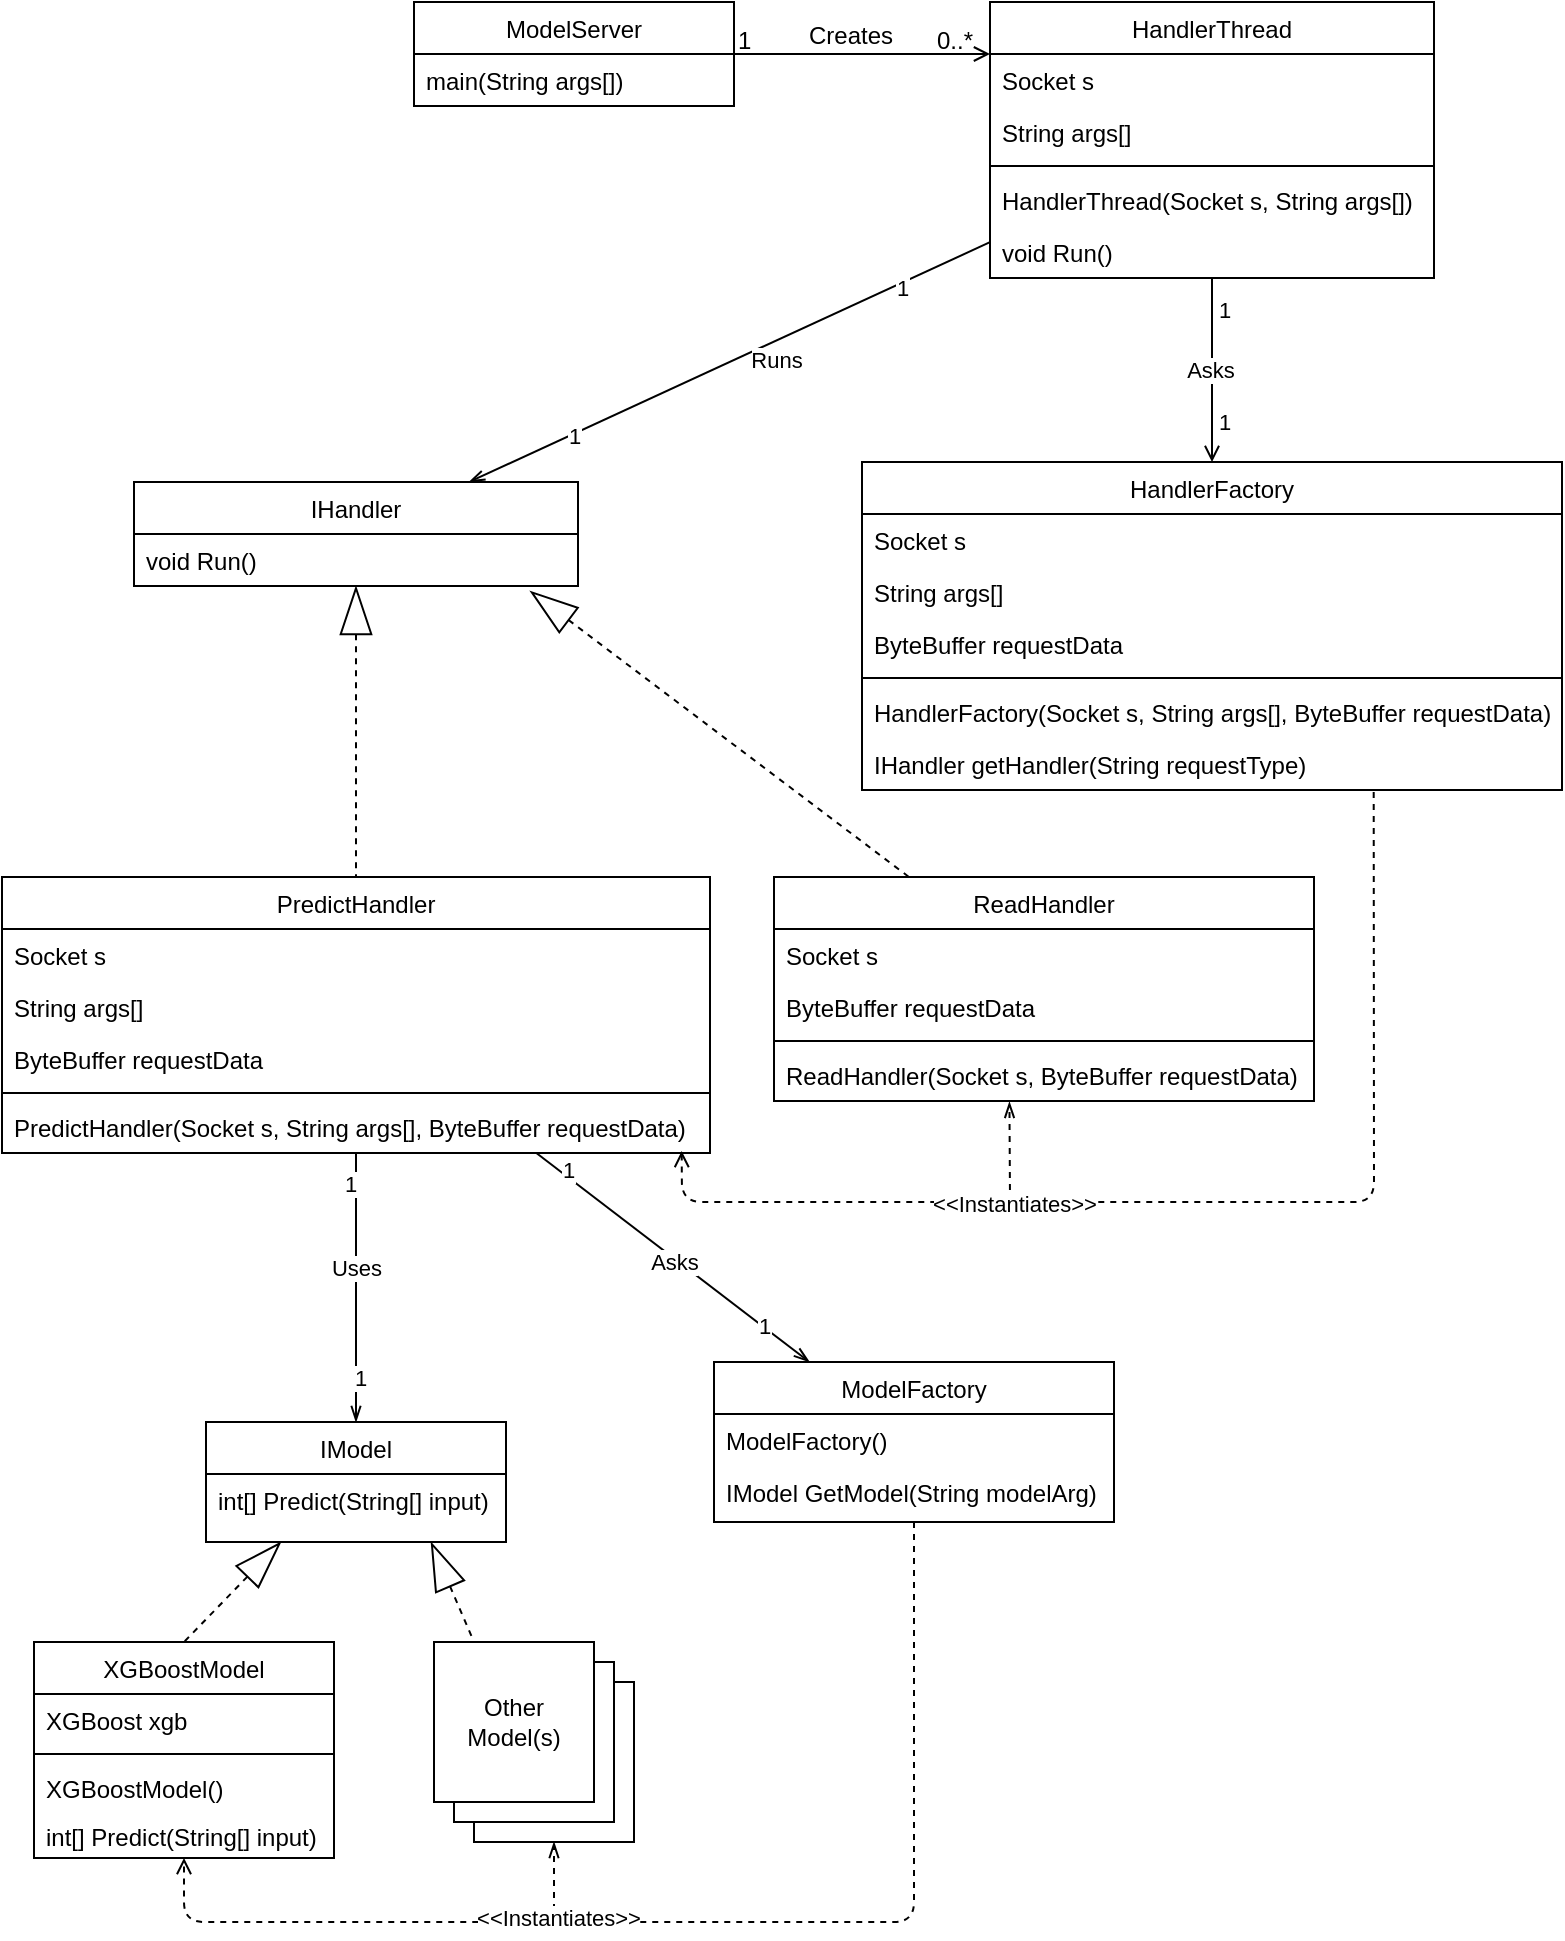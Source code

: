 <mxfile version="13.8.0" type="device"><diagram id="C5RBs43oDa-KdzZeNtuy" name="Page-1"><mxGraphModel dx="1426" dy="827" grid="1" gridSize="10" guides="1" tooltips="1" connect="1" arrows="1" fold="1" page="1" pageScale="1" pageWidth="827" pageHeight="1169" math="0" shadow="0"><root><mxCell id="WIyWlLk6GJQsqaUBKTNV-0"/><mxCell id="WIyWlLk6GJQsqaUBKTNV-1" parent="WIyWlLk6GJQsqaUBKTNV-0"/><mxCell id="XR9R1T-hTt49gMFnFEcB-83" value="" style="endArrow=openThin;html=1;entryX=0.5;entryY=1;entryDx=0;entryDy=0;endFill=0;dashed=1;" parent="WIyWlLk6GJQsqaUBKTNV-1" target="XR9R1T-hTt49gMFnFEcB-80" edge="1"><mxGeometry width="50" height="50" relative="1" as="geometry"><mxPoint x="299" y="1000" as="sourcePoint"/><mxPoint x="349" y="1077.88" as="targetPoint"/></mxGeometry></mxCell><mxCell id="XR9R1T-hTt49gMFnFEcB-42" value="" style="endArrow=openThin;html=1;endFill=0;dashed=1;entryX=0.436;entryY=1.248;entryDx=0;entryDy=0;entryPerimeter=0;" parent="WIyWlLk6GJQsqaUBKTNV-1" edge="1"><mxGeometry width="50" height="50" relative="1" as="geometry"><mxPoint x="527" y="640" as="sourcePoint"/><mxPoint x="526.72" y="589.948" as="targetPoint"/></mxGeometry></mxCell><mxCell id="AaBnezJya_hCrgcQEHzp-1" value="HandlerFactory" style="swimlane;fontStyle=0;align=center;verticalAlign=top;childLayout=stackLayout;horizontal=1;startSize=26;horizontalStack=0;resizeParent=1;resizeLast=0;collapsible=1;marginBottom=0;rounded=0;shadow=0;strokeWidth=1;" vertex="1" parent="WIyWlLk6GJQsqaUBKTNV-1"><mxGeometry x="453" y="270" width="350" height="164" as="geometry"><mxRectangle x="550" y="140" width="160" height="26" as="alternateBounds"/></mxGeometry></mxCell><mxCell id="AaBnezJya_hCrgcQEHzp-6" value="Socket s" style="text;align=left;verticalAlign=top;spacingLeft=4;spacingRight=4;overflow=hidden;rotatable=0;points=[[0,0.5],[1,0.5]];portConstraint=eastwest;rounded=0;shadow=0;html=0;" vertex="1" parent="AaBnezJya_hCrgcQEHzp-1"><mxGeometry y="26" width="350" height="26" as="geometry"/></mxCell><mxCell id="AaBnezJya_hCrgcQEHzp-2" value="String args[]" style="text;align=left;verticalAlign=top;spacingLeft=4;spacingRight=4;overflow=hidden;rotatable=0;points=[[0,0.5],[1,0.5]];portConstraint=eastwest;rounded=0;shadow=0;html=0;" vertex="1" parent="AaBnezJya_hCrgcQEHzp-1"><mxGeometry y="52" width="350" height="26" as="geometry"/></mxCell><mxCell id="AaBnezJya_hCrgcQEHzp-3" value="ByteBuffer requestData" style="text;align=left;verticalAlign=top;spacingLeft=4;spacingRight=4;overflow=hidden;rotatable=0;points=[[0,0.5],[1,0.5]];portConstraint=eastwest;rounded=0;shadow=0;html=0;" vertex="1" parent="AaBnezJya_hCrgcQEHzp-1"><mxGeometry y="78" width="350" height="26" as="geometry"/></mxCell><mxCell id="AaBnezJya_hCrgcQEHzp-4" value="" style="line;html=1;strokeWidth=1;align=left;verticalAlign=middle;spacingTop=-1;spacingLeft=3;spacingRight=3;rotatable=0;labelPosition=right;points=[];portConstraint=eastwest;" vertex="1" parent="AaBnezJya_hCrgcQEHzp-1"><mxGeometry y="104" width="350" height="8" as="geometry"/></mxCell><mxCell id="AaBnezJya_hCrgcQEHzp-7" value="HandlerFactory(Socket s, String args[], ByteBuffer requestData)" style="text;align=left;verticalAlign=top;spacingLeft=4;spacingRight=4;overflow=hidden;rotatable=0;points=[[0,0.5],[1,0.5]];portConstraint=eastwest;" vertex="1" parent="AaBnezJya_hCrgcQEHzp-1"><mxGeometry y="112" width="350" height="26" as="geometry"/></mxCell><mxCell id="AaBnezJya_hCrgcQEHzp-5" value="IHandler getHandler(String requestType)" style="text;align=left;verticalAlign=top;spacingLeft=4;spacingRight=4;overflow=hidden;rotatable=0;points=[[0,0.5],[1,0.5]];portConstraint=eastwest;" vertex="1" parent="AaBnezJya_hCrgcQEHzp-1"><mxGeometry y="138" width="350" height="26" as="geometry"/></mxCell><mxCell id="zkfFHV4jXpPFQw0GAbJ--0" value="ModelServer" style="swimlane;fontStyle=0;align=center;verticalAlign=top;childLayout=stackLayout;horizontal=1;startSize=26;horizontalStack=0;resizeParent=1;resizeLast=0;collapsible=1;marginBottom=0;rounded=0;shadow=0;strokeWidth=1;" parent="WIyWlLk6GJQsqaUBKTNV-1" vertex="1"><mxGeometry x="229" y="40" width="160" height="52" as="geometry"><mxRectangle x="230" y="140" width="160" height="26" as="alternateBounds"/></mxGeometry></mxCell><mxCell id="zkfFHV4jXpPFQw0GAbJ--5" value="main(String args[])" style="text;align=left;verticalAlign=top;spacingLeft=4;spacingRight=4;overflow=hidden;rotatable=0;points=[[0,0.5],[1,0.5]];portConstraint=eastwest;" parent="zkfFHV4jXpPFQw0GAbJ--0" vertex="1"><mxGeometry y="26" width="160" height="26" as="geometry"/></mxCell><mxCell id="zkfFHV4jXpPFQw0GAbJ--17" value="HandlerThread" style="swimlane;fontStyle=0;align=center;verticalAlign=top;childLayout=stackLayout;horizontal=1;startSize=26;horizontalStack=0;resizeParent=1;resizeLast=0;collapsible=1;marginBottom=0;rounded=0;shadow=0;strokeWidth=1;" parent="WIyWlLk6GJQsqaUBKTNV-1" vertex="1"><mxGeometry x="517" y="40" width="222" height="138" as="geometry"><mxRectangle x="550" y="140" width="160" height="26" as="alternateBounds"/></mxGeometry></mxCell><mxCell id="AaBnezJya_hCrgcQEHzp-0" value="Socket s" style="text;align=left;verticalAlign=top;spacingLeft=4;spacingRight=4;overflow=hidden;rotatable=0;points=[[0,0.5],[1,0.5]];portConstraint=eastwest;rounded=0;shadow=0;html=0;" vertex="1" parent="zkfFHV4jXpPFQw0GAbJ--17"><mxGeometry y="26" width="222" height="26" as="geometry"/></mxCell><mxCell id="zkfFHV4jXpPFQw0GAbJ--19" value="String args[]" style="text;align=left;verticalAlign=top;spacingLeft=4;spacingRight=4;overflow=hidden;rotatable=0;points=[[0,0.5],[1,0.5]];portConstraint=eastwest;rounded=0;shadow=0;html=0;" parent="zkfFHV4jXpPFQw0GAbJ--17" vertex="1"><mxGeometry y="52" width="222" height="26" as="geometry"/></mxCell><mxCell id="zkfFHV4jXpPFQw0GAbJ--23" value="" style="line;html=1;strokeWidth=1;align=left;verticalAlign=middle;spacingTop=-1;spacingLeft=3;spacingRight=3;rotatable=0;labelPosition=right;points=[];portConstraint=eastwest;" parent="zkfFHV4jXpPFQw0GAbJ--17" vertex="1"><mxGeometry y="78" width="222" height="8" as="geometry"/></mxCell><mxCell id="zkfFHV4jXpPFQw0GAbJ--25" value="HandlerThread(Socket s, String args[])" style="text;align=left;verticalAlign=top;spacingLeft=4;spacingRight=4;overflow=hidden;rotatable=0;points=[[0,0.5],[1,0.5]];portConstraint=eastwest;" parent="zkfFHV4jXpPFQw0GAbJ--17" vertex="1"><mxGeometry y="86" width="222" height="26" as="geometry"/></mxCell><mxCell id="XR9R1T-hTt49gMFnFEcB-1" value="void Run()" style="text;align=left;verticalAlign=top;spacingLeft=4;spacingRight=4;overflow=hidden;rotatable=0;points=[[0,0.5],[1,0.5]];portConstraint=eastwest;" parent="zkfFHV4jXpPFQw0GAbJ--17" vertex="1"><mxGeometry y="112" width="222" height="26" as="geometry"/></mxCell><mxCell id="XR9R1T-hTt49gMFnFEcB-12" value="IHandler" style="swimlane;fontStyle=0;align=center;verticalAlign=top;childLayout=stackLayout;horizontal=1;startSize=26;horizontalStack=0;resizeParent=1;resizeLast=0;collapsible=1;marginBottom=0;rounded=0;shadow=0;strokeWidth=1;" parent="WIyWlLk6GJQsqaUBKTNV-1" vertex="1"><mxGeometry x="89" y="280" width="222" height="52" as="geometry"><mxRectangle x="550" y="140" width="160" height="26" as="alternateBounds"/></mxGeometry></mxCell><mxCell id="XR9R1T-hTt49gMFnFEcB-17" value="void Run()" style="text;align=left;verticalAlign=top;spacingLeft=4;spacingRight=4;overflow=hidden;rotatable=0;points=[[0,0.5],[1,0.5]];portConstraint=eastwest;" parent="XR9R1T-hTt49gMFnFEcB-12" vertex="1"><mxGeometry y="26" width="222" height="26" as="geometry"/></mxCell><mxCell id="XR9R1T-hTt49gMFnFEcB-21" value="PredictHandler" style="swimlane;fontStyle=0;align=center;verticalAlign=top;childLayout=stackLayout;horizontal=1;startSize=26;horizontalStack=0;resizeParent=1;resizeLast=0;collapsible=1;marginBottom=0;rounded=0;shadow=0;strokeWidth=1;" parent="WIyWlLk6GJQsqaUBKTNV-1" vertex="1"><mxGeometry x="23" y="477.5" width="354" height="138" as="geometry"><mxRectangle x="550" y="140" width="160" height="26" as="alternateBounds"/></mxGeometry></mxCell><mxCell id="AaBnezJya_hCrgcQEHzp-8" value="Socket s" style="text;align=left;verticalAlign=top;spacingLeft=4;spacingRight=4;overflow=hidden;rotatable=0;points=[[0,0.5],[1,0.5]];portConstraint=eastwest;rounded=0;shadow=0;html=0;" vertex="1" parent="XR9R1T-hTt49gMFnFEcB-21"><mxGeometry y="26" width="354" height="26" as="geometry"/></mxCell><mxCell id="AaBnezJya_hCrgcQEHzp-9" value="String args[]" style="text;align=left;verticalAlign=top;spacingLeft=4;spacingRight=4;overflow=hidden;rotatable=0;points=[[0,0.5],[1,0.5]];portConstraint=eastwest;rounded=0;shadow=0;html=0;" vertex="1" parent="XR9R1T-hTt49gMFnFEcB-21"><mxGeometry y="52" width="354" height="26" as="geometry"/></mxCell><mxCell id="XR9R1T-hTt49gMFnFEcB-22" value="ByteBuffer requestData" style="text;align=left;verticalAlign=top;spacingLeft=4;spacingRight=4;overflow=hidden;rotatable=0;points=[[0,0.5],[1,0.5]];portConstraint=eastwest;rounded=0;shadow=0;html=0;" parent="XR9R1T-hTt49gMFnFEcB-21" vertex="1"><mxGeometry y="78" width="354" height="26" as="geometry"/></mxCell><mxCell id="XR9R1T-hTt49gMFnFEcB-24" value="" style="line;html=1;strokeWidth=1;align=left;verticalAlign=middle;spacingTop=-1;spacingLeft=3;spacingRight=3;rotatable=0;labelPosition=right;points=[];portConstraint=eastwest;" parent="XR9R1T-hTt49gMFnFEcB-21" vertex="1"><mxGeometry y="104" width="354" height="8" as="geometry"/></mxCell><mxCell id="XR9R1T-hTt49gMFnFEcB-27" value="PredictHandler(Socket s, String args[], ByteBuffer requestData)" style="text;align=left;verticalAlign=top;spacingLeft=4;spacingRight=4;overflow=hidden;rotatable=0;points=[[0,0.5],[1,0.5]];portConstraint=eastwest;" parent="XR9R1T-hTt49gMFnFEcB-21" vertex="1"><mxGeometry y="112" width="354" height="26" as="geometry"/></mxCell><mxCell id="AaBnezJya_hCrgcQEHzp-10" value="ReadHandler" style="swimlane;fontStyle=0;align=center;verticalAlign=top;childLayout=stackLayout;horizontal=1;startSize=26;horizontalStack=0;resizeParent=1;resizeLast=0;collapsible=1;marginBottom=0;rounded=0;shadow=0;strokeWidth=1;" vertex="1" parent="WIyWlLk6GJQsqaUBKTNV-1"><mxGeometry x="409" y="477.5" width="270" height="112" as="geometry"><mxRectangle x="550" y="140" width="160" height="26" as="alternateBounds"/></mxGeometry></mxCell><mxCell id="AaBnezJya_hCrgcQEHzp-11" value="Socket s" style="text;align=left;verticalAlign=top;spacingLeft=4;spacingRight=4;overflow=hidden;rotatable=0;points=[[0,0.5],[1,0.5]];portConstraint=eastwest;rounded=0;shadow=0;html=0;" vertex="1" parent="AaBnezJya_hCrgcQEHzp-10"><mxGeometry y="26" width="270" height="26" as="geometry"/></mxCell><mxCell id="AaBnezJya_hCrgcQEHzp-13" value="ByteBuffer requestData" style="text;align=left;verticalAlign=top;spacingLeft=4;spacingRight=4;overflow=hidden;rotatable=0;points=[[0,0.5],[1,0.5]];portConstraint=eastwest;rounded=0;shadow=0;html=0;" vertex="1" parent="AaBnezJya_hCrgcQEHzp-10"><mxGeometry y="52" width="270" height="26" as="geometry"/></mxCell><mxCell id="AaBnezJya_hCrgcQEHzp-14" value="" style="line;html=1;strokeWidth=1;align=left;verticalAlign=middle;spacingTop=-1;spacingLeft=3;spacingRight=3;rotatable=0;labelPosition=right;points=[];portConstraint=eastwest;" vertex="1" parent="AaBnezJya_hCrgcQEHzp-10"><mxGeometry y="78" width="270" height="8" as="geometry"/></mxCell><mxCell id="AaBnezJya_hCrgcQEHzp-15" value="ReadHandler(Socket s, ByteBuffer requestData)" style="text;align=left;verticalAlign=top;spacingLeft=4;spacingRight=4;overflow=hidden;rotatable=0;points=[[0,0.5],[1,0.5]];portConstraint=eastwest;" vertex="1" parent="AaBnezJya_hCrgcQEHzp-10"><mxGeometry y="86" width="270" height="26" as="geometry"/></mxCell><mxCell id="XR9R1T-hTt49gMFnFEcB-52" value="IModel" style="swimlane;fontStyle=0;align=center;verticalAlign=top;childLayout=stackLayout;horizontal=1;startSize=26;horizontalStack=0;resizeParent=1;resizeLast=0;collapsible=1;marginBottom=0;rounded=0;shadow=0;strokeWidth=1;" parent="WIyWlLk6GJQsqaUBKTNV-1" vertex="1"><mxGeometry x="125" y="750" width="150" height="60" as="geometry"><mxRectangle x="550" y="140" width="160" height="26" as="alternateBounds"/></mxGeometry></mxCell><mxCell id="XR9R1T-hTt49gMFnFEcB-56" value="int[] Predict(String[] input)" style="text;align=left;verticalAlign=top;spacingLeft=4;spacingRight=4;overflow=hidden;rotatable=0;points=[[0,0.5],[1,0.5]];portConstraint=eastwest;" parent="XR9R1T-hTt49gMFnFEcB-52" vertex="1"><mxGeometry y="26" width="150" height="24" as="geometry"/></mxCell><mxCell id="XR9R1T-hTt49gMFnFEcB-43" value="ModelFactory" style="swimlane;fontStyle=0;align=center;verticalAlign=top;childLayout=stackLayout;horizontal=1;startSize=26;horizontalStack=0;resizeParent=1;resizeLast=0;collapsible=1;marginBottom=0;rounded=0;shadow=0;strokeWidth=1;" parent="WIyWlLk6GJQsqaUBKTNV-1" vertex="1"><mxGeometry x="379" y="720" width="200" height="80" as="geometry"><mxRectangle x="550" y="140" width="160" height="26" as="alternateBounds"/></mxGeometry></mxCell><mxCell id="XR9R1T-hTt49gMFnFEcB-46" value="ModelFactory()" style="text;align=left;verticalAlign=top;spacingLeft=4;spacingRight=4;overflow=hidden;rotatable=0;points=[[0,0.5],[1,0.5]];portConstraint=eastwest;" parent="XR9R1T-hTt49gMFnFEcB-43" vertex="1"><mxGeometry y="26" width="200" height="26" as="geometry"/></mxCell><mxCell id="XR9R1T-hTt49gMFnFEcB-47" value="IModel GetModel(String modelArg)" style="text;align=left;verticalAlign=top;spacingLeft=4;spacingRight=4;overflow=hidden;rotatable=0;points=[[0,0.5],[1,0.5]];portConstraint=eastwest;" parent="XR9R1T-hTt49gMFnFEcB-43" vertex="1"><mxGeometry y="52" width="200" height="24" as="geometry"/></mxCell><mxCell id="XR9R1T-hTt49gMFnFEcB-62" value="XGBoostModel" style="swimlane;fontStyle=0;align=center;verticalAlign=top;childLayout=stackLayout;horizontal=1;startSize=26;horizontalStack=0;resizeParent=1;resizeLast=0;collapsible=1;marginBottom=0;rounded=0;shadow=0;strokeWidth=1;" parent="WIyWlLk6GJQsqaUBKTNV-1" vertex="1"><mxGeometry x="39" y="860" width="150" height="108" as="geometry"><mxRectangle x="550" y="140" width="160" height="26" as="alternateBounds"/></mxGeometry></mxCell><mxCell id="XR9R1T-hTt49gMFnFEcB-63" value="XGBoost xgb" style="text;align=left;verticalAlign=top;spacingLeft=4;spacingRight=4;overflow=hidden;rotatable=0;points=[[0,0.5],[1,0.5]];portConstraint=eastwest;rounded=0;shadow=0;html=0;" parent="XR9R1T-hTt49gMFnFEcB-62" vertex="1"><mxGeometry y="26" width="150" height="26" as="geometry"/></mxCell><mxCell id="XR9R1T-hTt49gMFnFEcB-64" value="" style="line;html=1;strokeWidth=1;align=left;verticalAlign=middle;spacingTop=-1;spacingLeft=3;spacingRight=3;rotatable=0;labelPosition=right;points=[];portConstraint=eastwest;" parent="XR9R1T-hTt49gMFnFEcB-62" vertex="1"><mxGeometry y="52" width="150" height="8" as="geometry"/></mxCell><mxCell id="AaBnezJya_hCrgcQEHzp-16" value="XGBoostModel()" style="text;align=left;verticalAlign=top;spacingLeft=4;spacingRight=4;overflow=hidden;rotatable=0;points=[[0,0.5],[1,0.5]];portConstraint=eastwest;" vertex="1" parent="XR9R1T-hTt49gMFnFEcB-62"><mxGeometry y="60" width="150" height="24" as="geometry"/></mxCell><mxCell id="XR9R1T-hTt49gMFnFEcB-66" value="int[] Predict(String[] input)" style="text;align=left;verticalAlign=top;spacingLeft=4;spacingRight=4;overflow=hidden;rotatable=0;points=[[0,0.5],[1,0.5]];portConstraint=eastwest;" parent="XR9R1T-hTt49gMFnFEcB-62" vertex="1"><mxGeometry y="84" width="150" height="24" as="geometry"/></mxCell><mxCell id="XR9R1T-hTt49gMFnFEcB-80" value="" style="whiteSpace=wrap;html=1;aspect=fixed;fillColor=#FFFFFF;" parent="WIyWlLk6GJQsqaUBKTNV-1" vertex="1"><mxGeometry x="259" y="880.0" width="80" height="80" as="geometry"/></mxCell><mxCell id="XR9R1T-hTt49gMFnFEcB-79" value="" style="whiteSpace=wrap;html=1;aspect=fixed;fillColor=#FFFFFF;" parent="WIyWlLk6GJQsqaUBKTNV-1" vertex="1"><mxGeometry x="249" y="870.0" width="80" height="80" as="geometry"/></mxCell><mxCell id="XR9R1T-hTt49gMFnFEcB-11" value="" style="rounded=0;orthogonalLoop=1;jettySize=auto;html=1;endArrow=open;endFill=0;entryX=0.5;entryY=0;entryDx=0;entryDy=0;" parent="WIyWlLk6GJQsqaUBKTNV-1" source="zkfFHV4jXpPFQw0GAbJ--17" target="AaBnezJya_hCrgcQEHzp-1" edge="1"><mxGeometry relative="1" as="geometry"><mxPoint x="689.592" y="280" as="targetPoint"/></mxGeometry></mxCell><mxCell id="XR9R1T-hTt49gMFnFEcB-30" value="1" style="edgeLabel;html=1;align=center;verticalAlign=middle;resizable=0;points=[];" parent="XR9R1T-hTt49gMFnFEcB-11" vertex="1" connectable="0"><mxGeometry x="-0.661" relative="1" as="geometry"><mxPoint x="6" as="offset"/></mxGeometry></mxCell><mxCell id="XR9R1T-hTt49gMFnFEcB-31" value="1" style="edgeLabel;html=1;align=center;verticalAlign=middle;resizable=0;points=[];" parent="XR9R1T-hTt49gMFnFEcB-11" vertex="1" connectable="0"><mxGeometry x="0.559" relative="1" as="geometry"><mxPoint x="6" as="offset"/></mxGeometry></mxCell><mxCell id="XR9R1T-hTt49gMFnFEcB-33" value="Asks" style="edgeLabel;html=1;align=center;verticalAlign=middle;resizable=0;points=[];" parent="XR9R1T-hTt49gMFnFEcB-11" vertex="1" connectable="0"><mxGeometry x="-0.246" y="-4" relative="1" as="geometry"><mxPoint x="2.81" y="10.86" as="offset"/></mxGeometry></mxCell><mxCell id="XR9R1T-hTt49gMFnFEcB-18" value="" style="edgeStyle=none;rounded=0;orthogonalLoop=1;jettySize=auto;html=1;endArrow=openThin;endFill=0;" parent="WIyWlLk6GJQsqaUBKTNV-1" source="zkfFHV4jXpPFQw0GAbJ--17" target="XR9R1T-hTt49gMFnFEcB-12" edge="1"><mxGeometry relative="1" as="geometry"/></mxCell><mxCell id="XR9R1T-hTt49gMFnFEcB-28" value="1" style="edgeLabel;html=1;align=center;verticalAlign=middle;resizable=0;points=[];" parent="XR9R1T-hTt49gMFnFEcB-18" vertex="1" connectable="0"><mxGeometry x="-0.653" y="2" relative="1" as="geometry"><mxPoint as="offset"/></mxGeometry></mxCell><mxCell id="XR9R1T-hTt49gMFnFEcB-29" value="1" style="edgeLabel;html=1;align=center;verticalAlign=middle;resizable=0;points=[];" parent="XR9R1T-hTt49gMFnFEcB-18" vertex="1" connectable="0"><mxGeometry x="0.599" y="1" relative="1" as="geometry"><mxPoint as="offset"/></mxGeometry></mxCell><mxCell id="XR9R1T-hTt49gMFnFEcB-32" value="Runs" style="edgeLabel;html=1;align=center;verticalAlign=middle;resizable=0;points=[];" parent="XR9R1T-hTt49gMFnFEcB-18" vertex="1" connectable="0"><mxGeometry x="-0.205" y="2" relative="1" as="geometry"><mxPoint x="-4.54" y="8.89" as="offset"/></mxGeometry></mxCell><mxCell id="zkfFHV4jXpPFQw0GAbJ--26" value="" style="endArrow=open;shadow=0;strokeWidth=1;rounded=0;endFill=1;edgeStyle=elbowEdgeStyle;elbow=vertical;" parent="WIyWlLk6GJQsqaUBKTNV-1" source="zkfFHV4jXpPFQw0GAbJ--0" target="zkfFHV4jXpPFQw0GAbJ--17" edge="1"><mxGeometry x="0.5" y="41" relative="1" as="geometry"><mxPoint x="389" y="112" as="sourcePoint"/><mxPoint x="549" y="112" as="targetPoint"/><mxPoint x="-40" y="32" as="offset"/></mxGeometry></mxCell><mxCell id="zkfFHV4jXpPFQw0GAbJ--27" value="1" style="resizable=0;align=left;verticalAlign=bottom;labelBackgroundColor=none;fontSize=12;" parent="zkfFHV4jXpPFQw0GAbJ--26" connectable="0" vertex="1"><mxGeometry x="-1" relative="1" as="geometry"><mxPoint y="2" as="offset"/></mxGeometry></mxCell><mxCell id="zkfFHV4jXpPFQw0GAbJ--28" value="0..*" style="resizable=0;align=right;verticalAlign=bottom;labelBackgroundColor=none;fontSize=12;" parent="zkfFHV4jXpPFQw0GAbJ--26" connectable="0" vertex="1"><mxGeometry x="1" relative="1" as="geometry"><mxPoint x="-7" y="2" as="offset"/></mxGeometry></mxCell><mxCell id="zkfFHV4jXpPFQw0GAbJ--29" value="Creates" style="text;html=1;resizable=0;points=[];;align=center;verticalAlign=middle;labelBackgroundColor=none;rounded=0;shadow=0;strokeWidth=1;fontSize=12;" parent="zkfFHV4jXpPFQw0GAbJ--26" vertex="1" connectable="0"><mxGeometry x="0.5" y="49" relative="1" as="geometry"><mxPoint x="-38" y="40" as="offset"/></mxGeometry></mxCell><mxCell id="XR9R1T-hTt49gMFnFEcB-26" value="" style="edgeStyle=none;rounded=0;orthogonalLoop=1;jettySize=auto;html=1;endArrow=none;endFill=0;startArrow=blockThin;startFill=0;endSize=14;startSize=22;dashed=1;" parent="WIyWlLk6GJQsqaUBKTNV-1" source="XR9R1T-hTt49gMFnFEcB-12" target="XR9R1T-hTt49gMFnFEcB-21" edge="1"><mxGeometry relative="1" as="geometry"/></mxCell><mxCell id="XR9R1T-hTt49gMFnFEcB-39" value="" style="edgeStyle=none;rounded=0;orthogonalLoop=1;jettySize=auto;html=1;dashed=1;startArrow=blockThin;startFill=0;startSize=22;endArrow=none;endFill=0;endSize=14;exitX=0.892;exitY=1.096;exitDx=0;exitDy=0;exitPerimeter=0;entryX=0.25;entryY=0;entryDx=0;entryDy=0;" parent="WIyWlLk6GJQsqaUBKTNV-1" source="XR9R1T-hTt49gMFnFEcB-17" target="AaBnezJya_hCrgcQEHzp-10" edge="1"><mxGeometry relative="1" as="geometry"><Array as="points"/><mxPoint x="492.372" y="477" as="targetPoint"/></mxGeometry></mxCell><mxCell id="XR9R1T-hTt49gMFnFEcB-48" value="" style="edgeStyle=none;rounded=0;orthogonalLoop=1;jettySize=auto;html=1;startArrow=none;startFill=0;startSize=6;endArrow=openThin;endFill=0;endSize=6;" parent="WIyWlLk6GJQsqaUBKTNV-1" source="XR9R1T-hTt49gMFnFEcB-21" target="XR9R1T-hTt49gMFnFEcB-43" edge="1"><mxGeometry relative="1" as="geometry"/></mxCell><mxCell id="XR9R1T-hTt49gMFnFEcB-49" value="1" style="edgeLabel;html=1;align=center;verticalAlign=middle;resizable=0;points=[];" parent="XR9R1T-hTt49gMFnFEcB-48" vertex="1" connectable="0"><mxGeometry x="-0.8" y="3" relative="1" as="geometry"><mxPoint as="offset"/></mxGeometry></mxCell><mxCell id="XR9R1T-hTt49gMFnFEcB-50" value="1" style="edgeLabel;html=1;align=center;verticalAlign=middle;resizable=0;points=[];" parent="XR9R1T-hTt49gMFnFEcB-48" vertex="1" connectable="0"><mxGeometry x="0.668" y="1" relative="1" as="geometry"><mxPoint x="-1" as="offset"/></mxGeometry></mxCell><mxCell id="XR9R1T-hTt49gMFnFEcB-51" value="Asks" style="edgeLabel;html=1;align=center;verticalAlign=middle;resizable=0;points=[];" parent="XR9R1T-hTt49gMFnFEcB-48" vertex="1" connectable="0"><mxGeometry x="-0.133" y="1" relative="1" as="geometry"><mxPoint x="8.93" y="10.02" as="offset"/></mxGeometry></mxCell><mxCell id="XR9R1T-hTt49gMFnFEcB-57" value="" style="edgeStyle=none;rounded=0;orthogonalLoop=1;jettySize=auto;html=1;startArrow=none;startFill=0;startSize=6;endArrow=openThin;endFill=0;endSize=6;" parent="WIyWlLk6GJQsqaUBKTNV-1" source="XR9R1T-hTt49gMFnFEcB-21" target="XR9R1T-hTt49gMFnFEcB-52" edge="1"><mxGeometry relative="1" as="geometry"/></mxCell><mxCell id="XR9R1T-hTt49gMFnFEcB-67" value="1" style="edgeLabel;html=1;align=center;verticalAlign=middle;resizable=0;points=[];" parent="XR9R1T-hTt49gMFnFEcB-57" vertex="1" connectable="0"><mxGeometry x="-0.778" y="-3" relative="1" as="geometry"><mxPoint as="offset"/></mxGeometry></mxCell><mxCell id="XR9R1T-hTt49gMFnFEcB-68" value="1" style="edgeLabel;html=1;align=center;verticalAlign=middle;resizable=0;points=[];" parent="XR9R1T-hTt49gMFnFEcB-57" vertex="1" connectable="0"><mxGeometry x="0.675" y="2" relative="1" as="geometry"><mxPoint as="offset"/></mxGeometry></mxCell><mxCell id="XR9R1T-hTt49gMFnFEcB-69" value="Uses" style="edgeLabel;html=1;align=center;verticalAlign=middle;resizable=0;points=[];" parent="XR9R1T-hTt49gMFnFEcB-57" vertex="1" connectable="0"><mxGeometry x="-0.142" relative="1" as="geometry"><mxPoint as="offset"/></mxGeometry></mxCell><mxCell id="XR9R1T-hTt49gMFnFEcB-40" value="" style="endArrow=open;html=1;endFill=0;dashed=1;exitX=0.731;exitY=1.038;exitDx=0;exitDy=0;exitPerimeter=0;entryX=0.96;entryY=0.962;entryDx=0;entryDy=0;entryPerimeter=0;" parent="WIyWlLk6GJQsqaUBKTNV-1" source="AaBnezJya_hCrgcQEHzp-5" target="XR9R1T-hTt49gMFnFEcB-27" edge="1"><mxGeometry width="50" height="50" relative="1" as="geometry"><mxPoint x="729" y="450" as="sourcePoint"/><mxPoint x="363" y="620" as="targetPoint"/><Array as="points"><mxPoint x="709" y="640"/><mxPoint x="363" y="640"/></Array></mxGeometry></mxCell><mxCell id="XR9R1T-hTt49gMFnFEcB-41" value="&amp;lt;&amp;lt;Instantiates&amp;gt;&amp;gt;" style="edgeLabel;html=1;align=center;verticalAlign=middle;resizable=0;points=[];" parent="XR9R1T-hTt49gMFnFEcB-40" vertex="1" connectable="0"><mxGeometry x="-0.562" relative="1" as="geometry"><mxPoint x="-179.94" y="79.01" as="offset"/></mxGeometry></mxCell><mxCell id="XR9R1T-hTt49gMFnFEcB-61" value="" style="edgeStyle=none;rounded=0;orthogonalLoop=1;jettySize=auto;html=1;endArrow=none;endFill=0;startArrow=blockThin;startFill=0;endSize=14;startSize=22;dashed=1;entryX=0.5;entryY=0;entryDx=0;entryDy=0;exitX=0.25;exitY=1;exitDx=0;exitDy=0;" parent="WIyWlLk6GJQsqaUBKTNV-1" source="XR9R1T-hTt49gMFnFEcB-52" edge="1" target="XR9R1T-hTt49gMFnFEcB-62"><mxGeometry relative="1" as="geometry"><mxPoint x="352.433" y="877.88" as="sourcePoint"/><mxPoint x="104.0" y="937.88" as="targetPoint"/></mxGeometry></mxCell><mxCell id="XR9R1T-hTt49gMFnFEcB-75" value="" style="edgeStyle=none;rounded=0;orthogonalLoop=1;jettySize=auto;html=1;endArrow=none;endFill=0;startArrow=blockThin;startFill=0;endSize=14;startSize=22;dashed=1;entryX=0.25;entryY=0;entryDx=0;entryDy=0;exitX=0.75;exitY=1;exitDx=0;exitDy=0;" parent="WIyWlLk6GJQsqaUBKTNV-1" source="XR9R1T-hTt49gMFnFEcB-52" target="XR9R1T-hTt49gMFnFEcB-78" edge="1"><mxGeometry relative="1" as="geometry"><mxPoint x="209" y="857.88" as="sourcePoint"/><mxPoint x="271" y="937.88" as="targetPoint"/></mxGeometry></mxCell><mxCell id="XR9R1T-hTt49gMFnFEcB-78" value="Other Model(s)" style="whiteSpace=wrap;html=1;aspect=fixed;fillColor=#FFFFFF;" parent="WIyWlLk6GJQsqaUBKTNV-1" vertex="1"><mxGeometry x="239" y="860" width="80" height="80" as="geometry"/></mxCell><mxCell id="XR9R1T-hTt49gMFnFEcB-81" value="" style="endArrow=open;html=1;endFill=0;dashed=1;exitX=0.5;exitY=1;exitDx=0;exitDy=0;entryX=0.5;entryY=1;entryDx=0;entryDy=0;" parent="WIyWlLk6GJQsqaUBKTNV-1" source="XR9R1T-hTt49gMFnFEcB-43" edge="1" target="XR9R1T-hTt49gMFnFEcB-62"><mxGeometry width="50" height="50" relative="1" as="geometry"><mxPoint x="469" y="861.88" as="sourcePoint"/><mxPoint x="89" y="1027.88" as="targetPoint"/><Array as="points"><mxPoint x="479" y="1000"/><mxPoint x="114" y="1000"/></Array></mxGeometry></mxCell><mxCell id="XR9R1T-hTt49gMFnFEcB-82" value="&amp;lt;&amp;lt;Instantiates&amp;gt;&amp;gt;" style="edgeLabel;html=1;align=center;verticalAlign=middle;resizable=0;points=[];" parent="XR9R1T-hTt49gMFnFEcB-81" vertex="1" connectable="0"><mxGeometry x="-0.562" relative="1" as="geometry"><mxPoint x="-178.32" y="67.1" as="offset"/></mxGeometry></mxCell></root></mxGraphModel></diagram></mxfile>